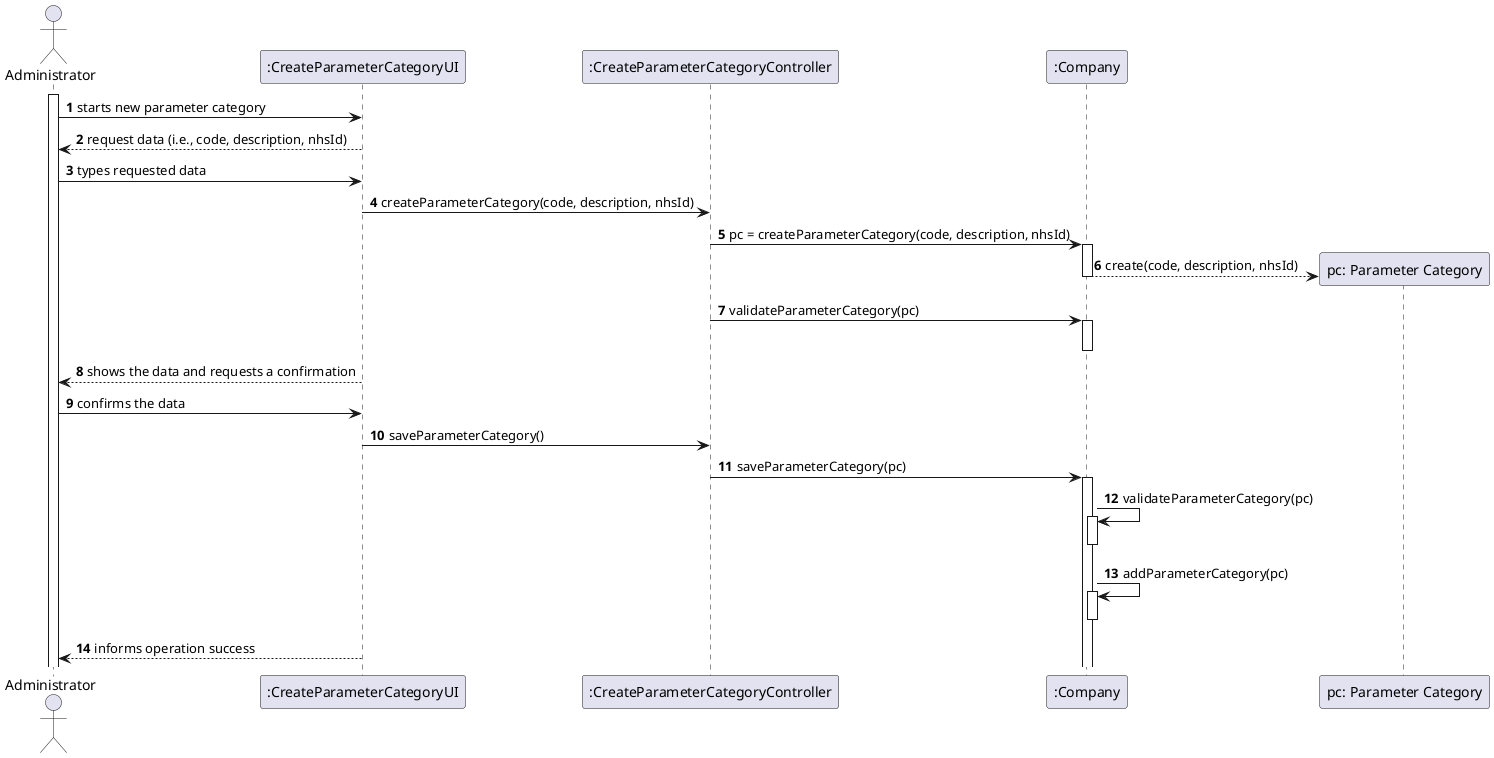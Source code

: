 @startuml
'https://plantuml.com/sequence-diagram

autonumber
actor "Administrator" as A
activate A


A -> ":CreateParameterCategoryUI" : starts new parameter category
":CreateParameterCategoryUI" --> A: request data (i.e., code, description, nhsId)
A -> ":CreateParameterCategoryUI" : types requested data
":CreateParameterCategoryUI" -> ":CreateParameterCategoryController": createParameterCategory(code, description, nhsId)
":CreateParameterCategoryController" -> ":Company" : pc = createParameterCategory(code, description, nhsId)
activate ":Company"
create "pc: Parameter Category"
":Company" --> "pc: Parameter Category": create(code, description, nhsId)
deactivate ":Company"
":CreateParameterCategoryController" -> ":Company" : validateParameterCategory(pc)
activate ":Company"
deactivate ":Company"
":CreateParameterCategoryUI" --> A: shows the data and requests a confirmation
A -> ":CreateParameterCategoryUI": confirms the data
":CreateParameterCategoryUI" -> ":CreateParameterCategoryController": saveParameterCategory()
":CreateParameterCategoryController" -> ":Company" ++: saveParameterCategory(pc)

":Company" -> ":Company": validateParameterCategory(pc)
activate ":Company"
deactivate ":Company"
":Company" -> ":Company": addParameterCategory(pc)
activate ":Company"
deactivate ":Company"
":CreateParameterCategoryUI" --> A: informs operation success

@enduml